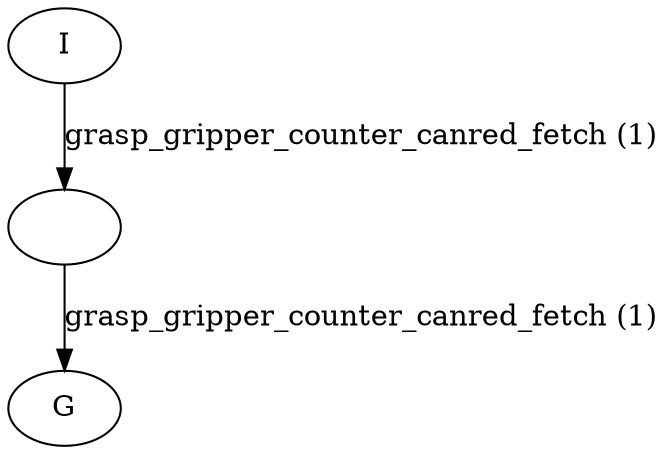 digraph  {
1 [label=I];
2 [label=G];
3 [label=""];
1 -> 3  [key=0, label="grasp_gripper_counter_canred_fetch (1)"];
3 -> 2  [key=0, label="grasp_gripper_counter_canred_fetch (1)"];
}
